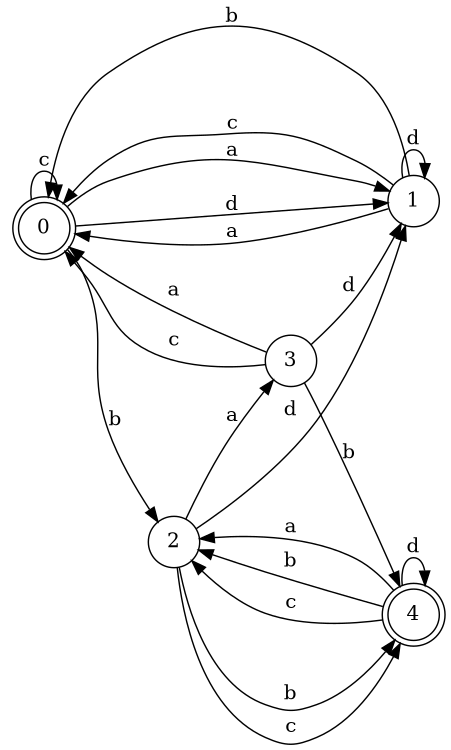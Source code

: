 digraph n4_10 {
__start0 [label="" shape="none"];

rankdir=LR;
size="8,5";

s0 [style="rounded,filled", color="black", fillcolor="white" shape="doublecircle", label="0"];
s1 [style="filled", color="black", fillcolor="white" shape="circle", label="1"];
s2 [style="filled", color="black", fillcolor="white" shape="circle", label="2"];
s3 [style="filled", color="black", fillcolor="white" shape="circle", label="3"];
s4 [style="rounded,filled", color="black", fillcolor="white" shape="doublecircle", label="4"];
s0 -> s1 [label="a"];
s0 -> s2 [label="b"];
s0 -> s0 [label="c"];
s0 -> s1 [label="d"];
s1 -> s0 [label="a"];
s1 -> s0 [label="b"];
s1 -> s0 [label="c"];
s1 -> s1 [label="d"];
s2 -> s3 [label="a"];
s2 -> s4 [label="b"];
s2 -> s4 [label="c"];
s2 -> s1 [label="d"];
s3 -> s0 [label="a"];
s3 -> s4 [label="b"];
s3 -> s0 [label="c"];
s3 -> s1 [label="d"];
s4 -> s2 [label="a"];
s4 -> s2 [label="b"];
s4 -> s2 [label="c"];
s4 -> s4 [label="d"];

}